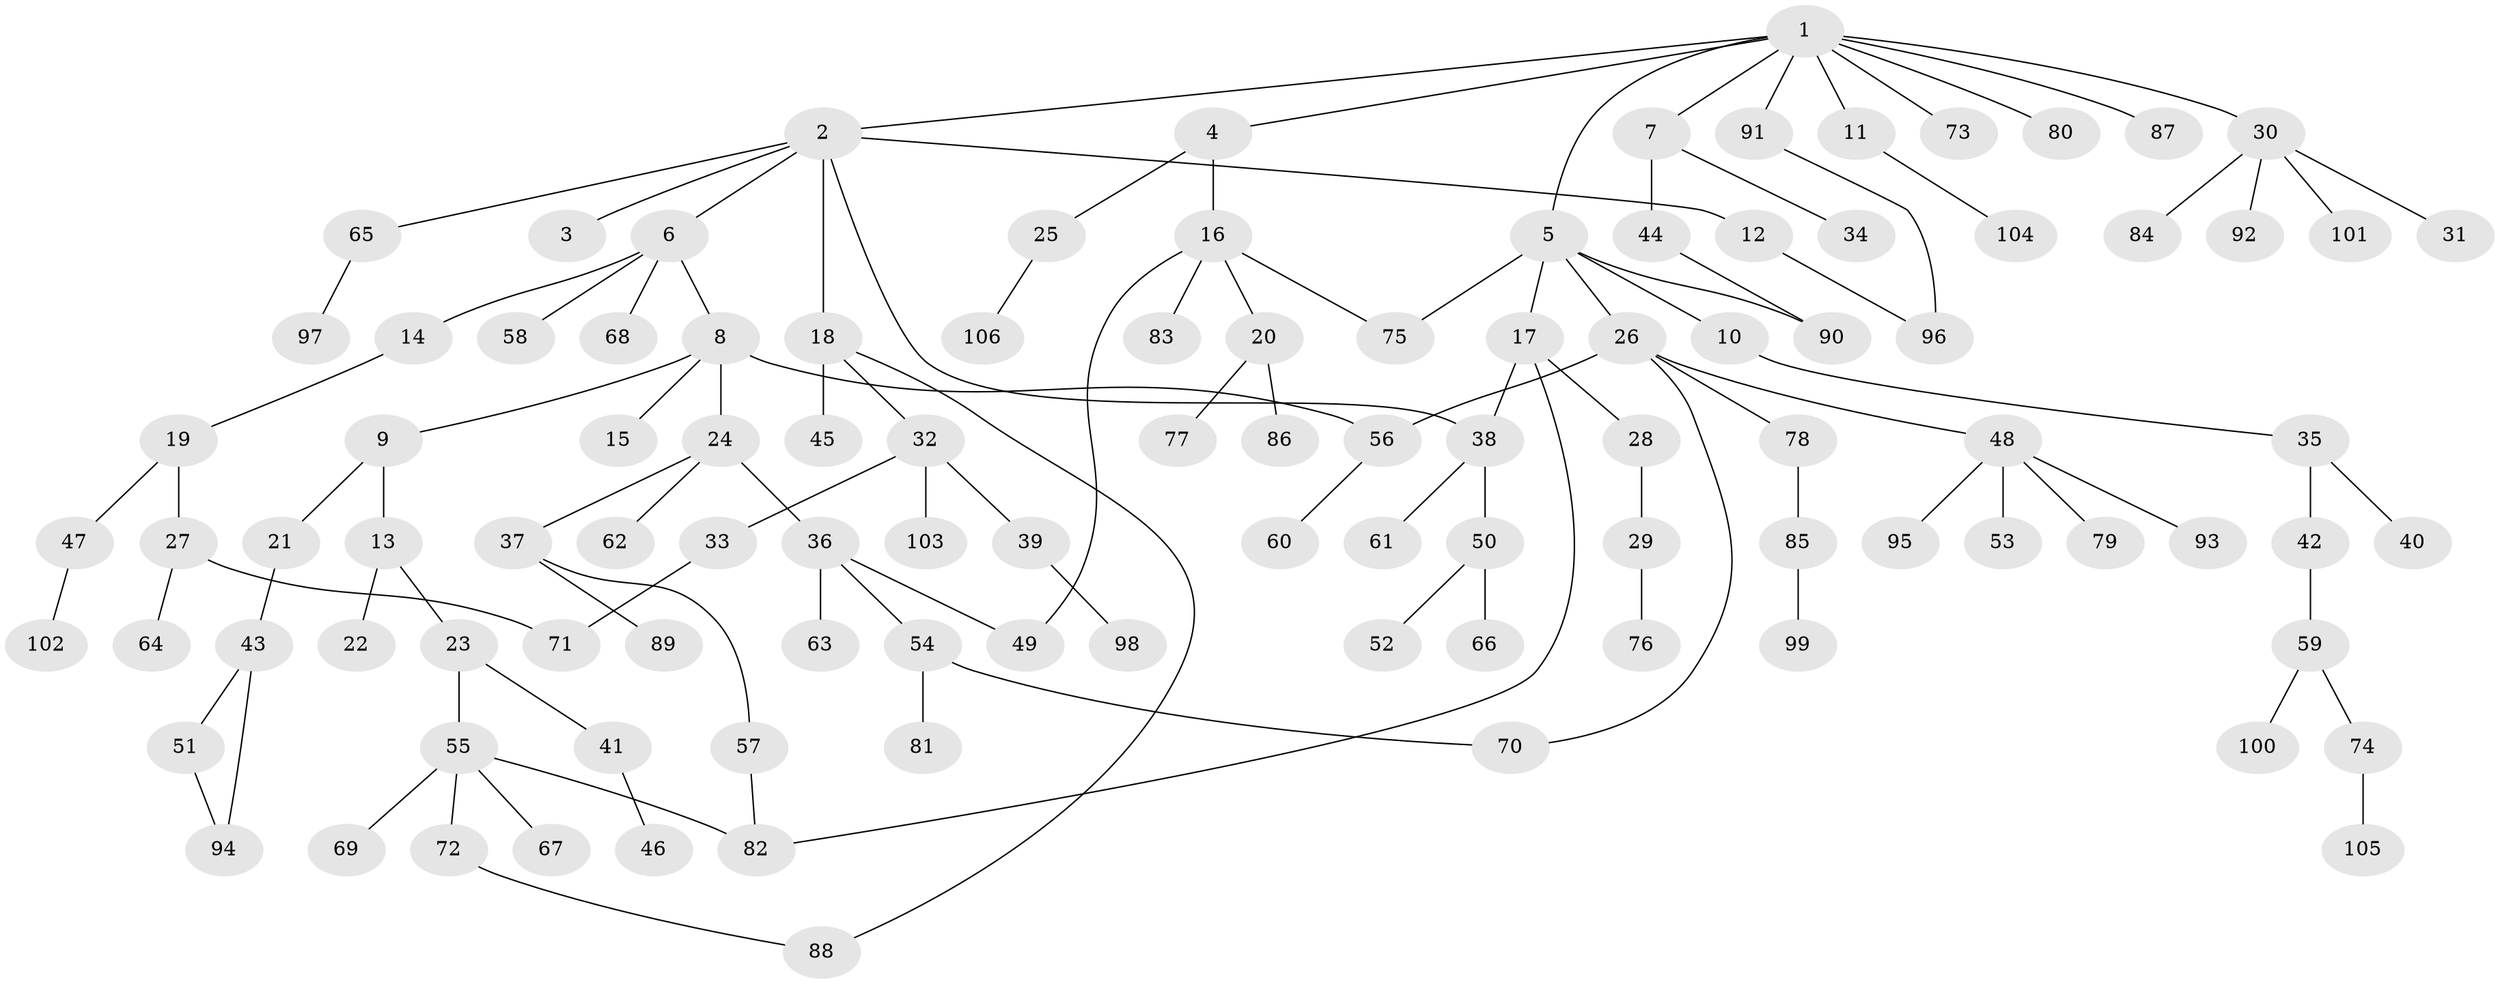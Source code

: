 // coarse degree distribution, {10: 0.013513513513513514, 9: 0.013513513513513514, 1: 0.44594594594594594, 3: 0.0945945945945946, 6: 0.04054054054054054, 4: 0.10810810810810811, 2: 0.2702702702702703, 5: 0.013513513513513514}
// Generated by graph-tools (version 1.1) at 2025/51/02/27/25 19:51:37]
// undirected, 106 vertices, 117 edges
graph export_dot {
graph [start="1"]
  node [color=gray90,style=filled];
  1;
  2;
  3;
  4;
  5;
  6;
  7;
  8;
  9;
  10;
  11;
  12;
  13;
  14;
  15;
  16;
  17;
  18;
  19;
  20;
  21;
  22;
  23;
  24;
  25;
  26;
  27;
  28;
  29;
  30;
  31;
  32;
  33;
  34;
  35;
  36;
  37;
  38;
  39;
  40;
  41;
  42;
  43;
  44;
  45;
  46;
  47;
  48;
  49;
  50;
  51;
  52;
  53;
  54;
  55;
  56;
  57;
  58;
  59;
  60;
  61;
  62;
  63;
  64;
  65;
  66;
  67;
  68;
  69;
  70;
  71;
  72;
  73;
  74;
  75;
  76;
  77;
  78;
  79;
  80;
  81;
  82;
  83;
  84;
  85;
  86;
  87;
  88;
  89;
  90;
  91;
  92;
  93;
  94;
  95;
  96;
  97;
  98;
  99;
  100;
  101;
  102;
  103;
  104;
  105;
  106;
  1 -- 2;
  1 -- 4;
  1 -- 5;
  1 -- 7;
  1 -- 11;
  1 -- 30;
  1 -- 73;
  1 -- 80;
  1 -- 87;
  1 -- 91;
  2 -- 3;
  2 -- 6;
  2 -- 12;
  2 -- 18;
  2 -- 65;
  2 -- 38;
  4 -- 16;
  4 -- 25;
  5 -- 10;
  5 -- 17;
  5 -- 26;
  5 -- 90;
  5 -- 75;
  6 -- 8;
  6 -- 14;
  6 -- 58;
  6 -- 68;
  7 -- 34;
  7 -- 44;
  8 -- 9;
  8 -- 15;
  8 -- 24;
  8 -- 56;
  9 -- 13;
  9 -- 21;
  10 -- 35;
  11 -- 104;
  12 -- 96;
  13 -- 22;
  13 -- 23;
  14 -- 19;
  16 -- 20;
  16 -- 75;
  16 -- 83;
  16 -- 49;
  17 -- 28;
  17 -- 38;
  17 -- 82;
  18 -- 32;
  18 -- 45;
  18 -- 88;
  19 -- 27;
  19 -- 47;
  20 -- 77;
  20 -- 86;
  21 -- 43;
  23 -- 41;
  23 -- 55;
  24 -- 36;
  24 -- 37;
  24 -- 62;
  25 -- 106;
  26 -- 48;
  26 -- 56;
  26 -- 78;
  26 -- 70;
  27 -- 64;
  27 -- 71;
  28 -- 29;
  29 -- 76;
  30 -- 31;
  30 -- 84;
  30 -- 92;
  30 -- 101;
  32 -- 33;
  32 -- 39;
  32 -- 103;
  33 -- 71;
  35 -- 40;
  35 -- 42;
  36 -- 49;
  36 -- 54;
  36 -- 63;
  37 -- 57;
  37 -- 89;
  38 -- 50;
  38 -- 61;
  39 -- 98;
  41 -- 46;
  42 -- 59;
  43 -- 51;
  43 -- 94;
  44 -- 90;
  47 -- 102;
  48 -- 53;
  48 -- 79;
  48 -- 93;
  48 -- 95;
  50 -- 52;
  50 -- 66;
  51 -- 94;
  54 -- 70;
  54 -- 81;
  55 -- 67;
  55 -- 69;
  55 -- 72;
  55 -- 82;
  56 -- 60;
  57 -- 82;
  59 -- 74;
  59 -- 100;
  65 -- 97;
  72 -- 88;
  74 -- 105;
  78 -- 85;
  85 -- 99;
  91 -- 96;
}
